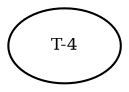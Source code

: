 digraph RGL__DirectedAdjacencyGraph {
    "T-4" [
        fontsize = 8,
        label = "T-4"
    ]
}
